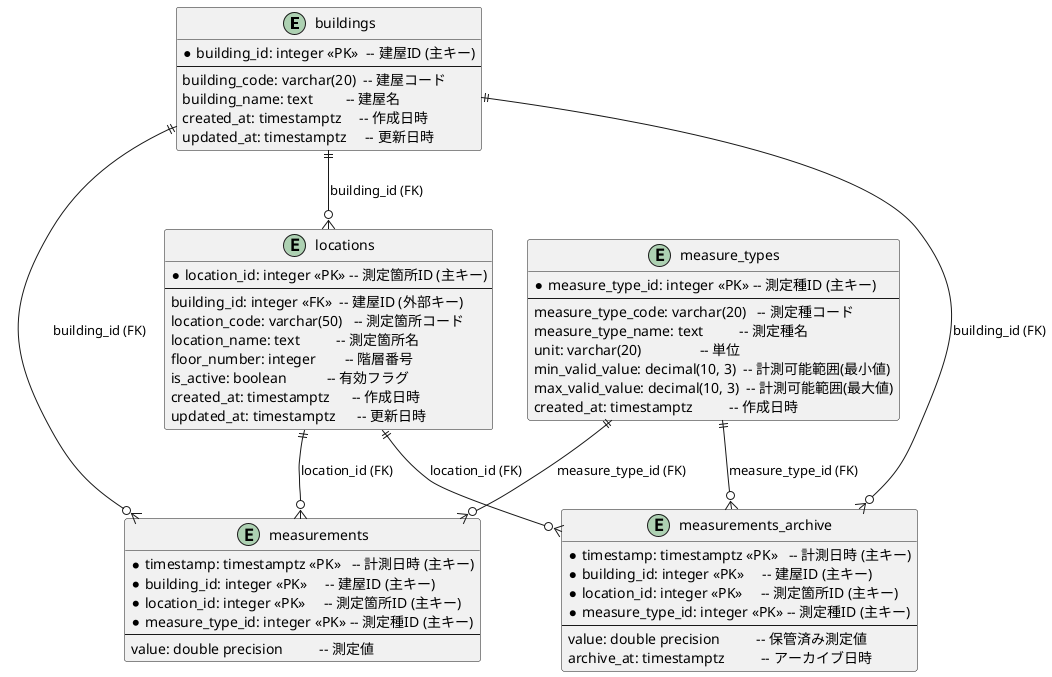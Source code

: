 @startuml er

entity "buildings" {
    *building_id: integer <<PK>>  -- 建屋ID (主キー)
    --
    building_code: varchar(20)  -- 建屋コード
    building_name: text         -- 建屋名
    created_at: timestamptz     -- 作成日時
    updated_at: timestamptz     -- 更新日時
}

entity "locations" {
    *location_id: integer <<PK>> -- 測定箇所ID (主キー)
    --
    building_id: integer <<FK>>  -- 建屋ID (外部キー)
    location_code: varchar(50)   -- 測定箇所コード
    location_name: text          -- 測定箇所名
    floor_number: integer        -- 階層番号
    is_active: boolean           -- 有効フラグ
    created_at: timestamptz      -- 作成日時
    updated_at: timestamptz      -- 更新日時
}

entity "measure_types" {
    *measure_type_id: integer <<PK>> -- 測定種ID (主キー)
    --
    measure_type_code: varchar(20)   -- 測定種コード
    measure_type_name: text          -- 測定種名
    unit: varchar(20)                -- 単位
    min_valid_value: decimal(10, 3)  -- 計測可能範囲(最小値)
    max_valid_value: decimal(10, 3)  -- 計測可能範囲(最大値)
    created_at: timestamptz          -- 作成日時
}

entity "measurements" {
    *timestamp: timestamptz <<PK>>   -- 計測日時 (主キー)
    *building_id: integer <<PK>>     -- 建屋ID (主キー)
    *location_id: integer <<PK>>     -- 測定箇所ID (主キー)
    *measure_type_id: integer <<PK>> -- 測定種ID (主キー)
    --
    value: double precision          -- 測定値
}

entity "measurements_archive" {
    *timestamp: timestamptz <<PK>>   -- 計測日時 (主キー)
    *building_id: integer <<PK>>     -- 建屋ID (主キー)
    *location_id: integer <<PK>>     -- 測定箇所ID (主キー)
    *measure_type_id: integer <<PK>> -- 測定種ID (主キー)
    --
    value: double precision          -- 保管済み測定値
    archive_at: timestamptz          -- アーカイブ日時
}

' リレーションシップ定義
buildings ||--o{ locations : "building_id (FK)"
measure_types ||--o{ measurements : "measure_type_id (FK)"
measure_types ||--o{ measurements_archive : "measure_type_id (FK)"
locations ||--o{ measurements : "location_id (FK)"
locations ||--o{ measurements_archive : "location_id (FK)"
buildings ||--o{ measurements : "building_id (FK)"
buildings ||--o{ measurements_archive : "building_id (FK)"

@enduml
